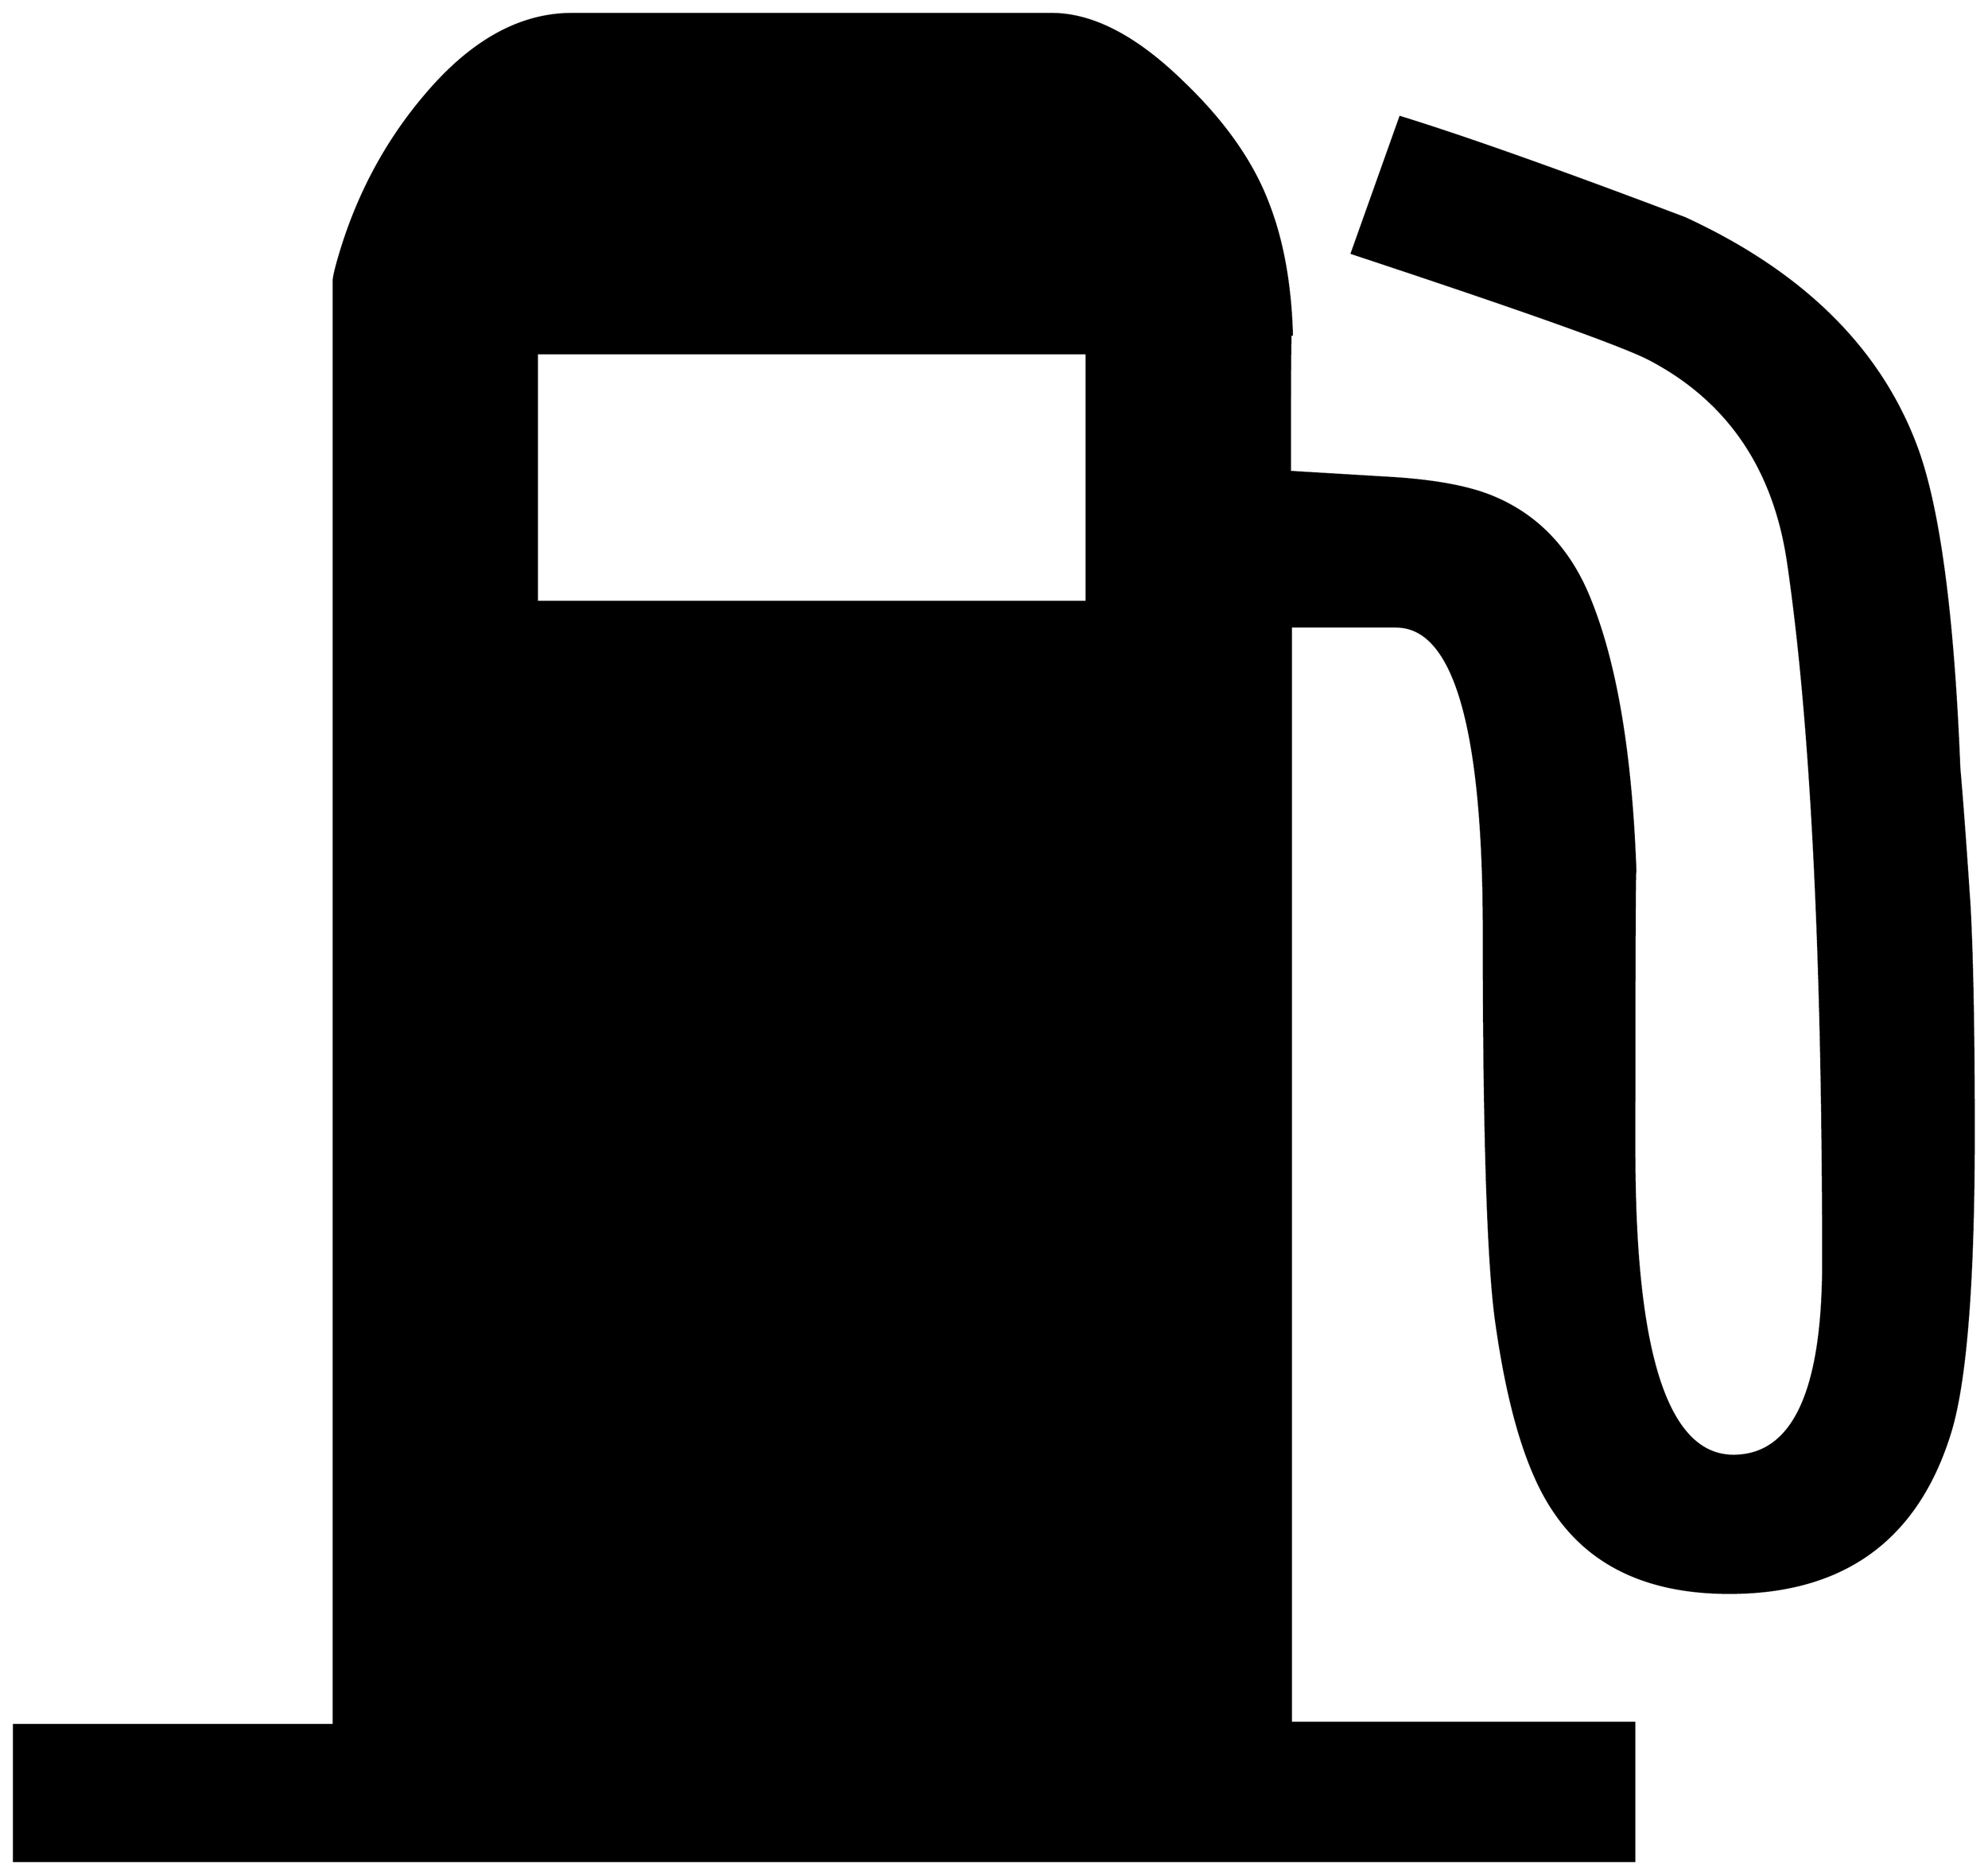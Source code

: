 


\begin{tikzpicture}[y=0.80pt, x=0.80pt, yscale=-1.0, xscale=1.0, inner sep=0pt, outer sep=0pt]
\begin{scope}[shift={(100.0,1696.0)},nonzero rule]
  \path[draw=.,fill=.,line width=1.600pt] (1974.0,-383.0) ..
    controls (1974.0,-238.333) and (1966.333,-141.333) ..
    (1951.0,-92.0) .. controls (1919.0,11.333) and (1847.667,63.0)
    .. (1737.0,63.0) .. controls (1659.667,63.0) and (1603.333,37.0)
    .. (1568.0,-15.0) .. controls (1542.0,-52.333) and
    (1523.0,-114.0) .. (1511.0,-200.0) .. controls
    (1503.0,-256.667) and (1499.0,-383.0) .. (1499.0,-579.0) ..
    controls (1499.0,-775.667) and (1470.667,-874.0) ..
    (1414.0,-874.0) -- (1312.0,-874.0) -- (1312.0,189.0) --
    (1645.0,189.0) -- (1645.0,323.0) -- (74.0,323.0) --
    (74.0,191.0) -- (384.0,191.0) -- (384.0,-1209.0) .. controls
    (384.0,-1213.0) and (386.333,-1222.667) .. (391.0,-1238.0) ..
    controls (408.333,-1294.667) and (435.333,-1344.667) ..
    (472.0,-1388.0) .. controls (516.667,-1441.333) and
    (564.333,-1468.0) .. (615.0,-1468.0) -- (1080.0,-1468.0) ..
    controls (1119.333,-1468.0) and (1161.333,-1446.333) ..
    (1206.0,-1403.0) .. controls (1246.667,-1364.333) and
    (1274.667,-1324.667) .. (1290.0,-1284.0) .. controls
    (1304.0,-1248.0) and (1311.667,-1205.333) .. (1313.0,-1156.0) ..
    controls (1311.667,-1194.667) and (1311.0,-1150.667) ..
    (1311.0,-1024.0) .. controls (1344.333,-1022.0) and
    (1377.667,-1020.0) .. (1411.0,-1018.0) .. controls
    (1452.333,-1015.333) and (1484.333,-1009.333) .. (1507.0,-1000.0) ..
    controls (1551.0,-982.0) and (1582.667,-948.667) ..
    (1602.0,-900.0) .. controls (1627.333,-837.333) and
    (1642.0,-749.333) .. (1646.0,-636.0) .. controls
    (1645.333,-650.667) and (1645.0,-560.0) .. (1645.0,-364.0) ..
    controls (1645.0,-168.0) and (1677.0,-70.0) ..
    (1741.0,-70.0) .. controls (1799.0,-70.0) and
    (1828.0,-132.333) .. (1828.0,-257.0) .. controls
    (1828.0,-555.0) and (1816.667,-781.333) .. (1794.0,-936.0) ..
    controls (1780.667,-1027.333) and (1736.0,-1093.0) ..
    (1660.0,-1133.0) .. controls (1634.667,-1146.333) and
    (1538.333,-1180.667) .. (1371.0,-1236.0) -- (1418.0,-1368.0) ..
    controls (1480.667,-1348.667) and (1572.667,-1316.0) ..
    (1694.0,-1270.0) .. controls (1806.667,-1218.0) and
    (1881.0,-1145.333) .. (1917.0,-1052.0) .. controls
    (1939.667,-994.0) and (1954.0,-889.0) .. (1960.0,-737.0) ..
    controls (1962.667,-707.0) and (1966.0,-662.0) ..
    (1970.0,-602.0) .. controls (1972.667,-551.333) and
    (1974.0,-478.333) .. (1974.0,-383.0) -- cycle(1114.0,-898.0)
    -- (1114.0,-1139.0) -- (581.0,-1139.0) -- (581.0,-898.0) --
    (1114.0,-898.0) -- cycle;
\end{scope}

\end{tikzpicture}

